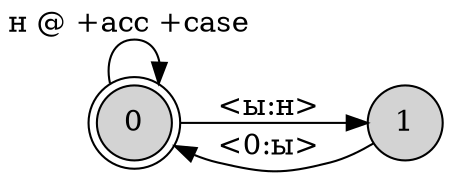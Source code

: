 digraph A {
rankdir = LR;
node [shape=doublecircle,style=filled] 0
node [shape=circle,style=filled] 1
0 -> 1 [label="<ы:н> "];
0 -> 0 [label="н @ +acc +case "];
1 -> 0 [label="<0:ы> "];
}

